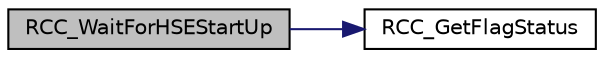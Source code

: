 digraph "RCC_WaitForHSEStartUp"
{
  edge [fontname="Helvetica",fontsize="10",labelfontname="Helvetica",labelfontsize="10"];
  node [fontname="Helvetica",fontsize="10",shape=record];
  rankdir="LR";
  Node24 [label="RCC_WaitForHSEStartUp",height=0.2,width=0.4,color="black", fillcolor="grey75", style="filled", fontcolor="black"];
  Node24 -> Node25 [color="midnightblue",fontsize="10",style="solid",fontname="Helvetica"];
  Node25 [label="RCC_GetFlagStatus",height=0.2,width=0.4,color="black", fillcolor="white", style="filled",URL="$group___r_c_c___group4.html#ga2897bdc52f272031c44fb1f72205d295",tooltip="Checks whether the specified RCC flag is set or not. "];
}
